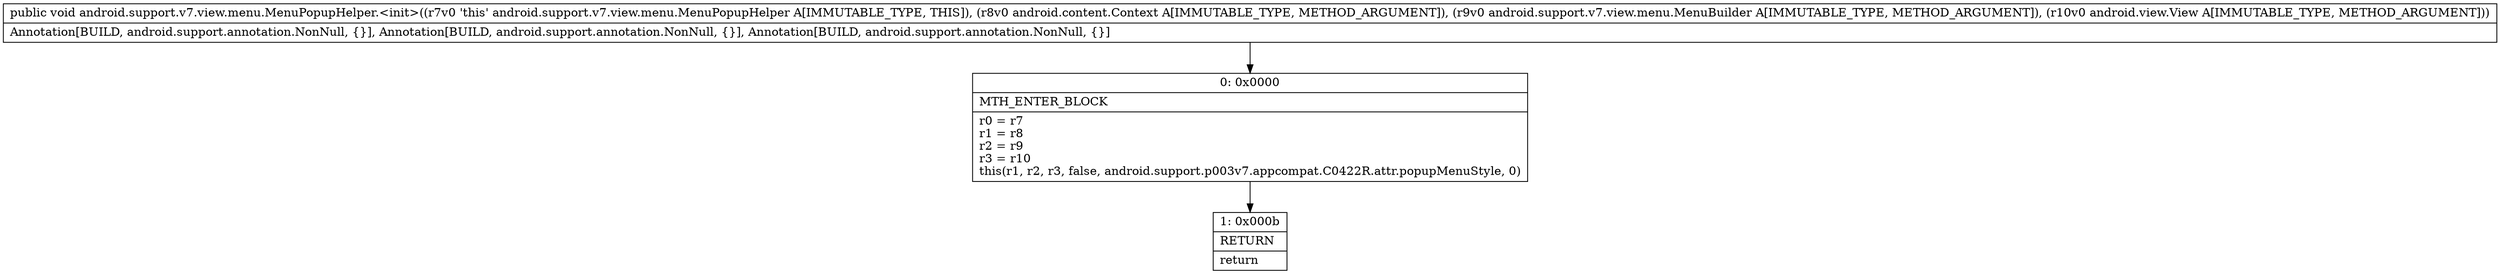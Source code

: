 digraph "CFG forandroid.support.v7.view.menu.MenuPopupHelper.\<init\>(Landroid\/content\/Context;Landroid\/support\/v7\/view\/menu\/MenuBuilder;Landroid\/view\/View;)V" {
Node_0 [shape=record,label="{0\:\ 0x0000|MTH_ENTER_BLOCK\l|r0 = r7\lr1 = r8\lr2 = r9\lr3 = r10\lthis(r1, r2, r3, false, android.support.p003v7.appcompat.C0422R.attr.popupMenuStyle, 0)\l}"];
Node_1 [shape=record,label="{1\:\ 0x000b|RETURN\l|return\l}"];
MethodNode[shape=record,label="{public void android.support.v7.view.menu.MenuPopupHelper.\<init\>((r7v0 'this' android.support.v7.view.menu.MenuPopupHelper A[IMMUTABLE_TYPE, THIS]), (r8v0 android.content.Context A[IMMUTABLE_TYPE, METHOD_ARGUMENT]), (r9v0 android.support.v7.view.menu.MenuBuilder A[IMMUTABLE_TYPE, METHOD_ARGUMENT]), (r10v0 android.view.View A[IMMUTABLE_TYPE, METHOD_ARGUMENT]))  | Annotation[BUILD, android.support.annotation.NonNull, \{\}], Annotation[BUILD, android.support.annotation.NonNull, \{\}], Annotation[BUILD, android.support.annotation.NonNull, \{\}]\l}"];
MethodNode -> Node_0;
Node_0 -> Node_1;
}


